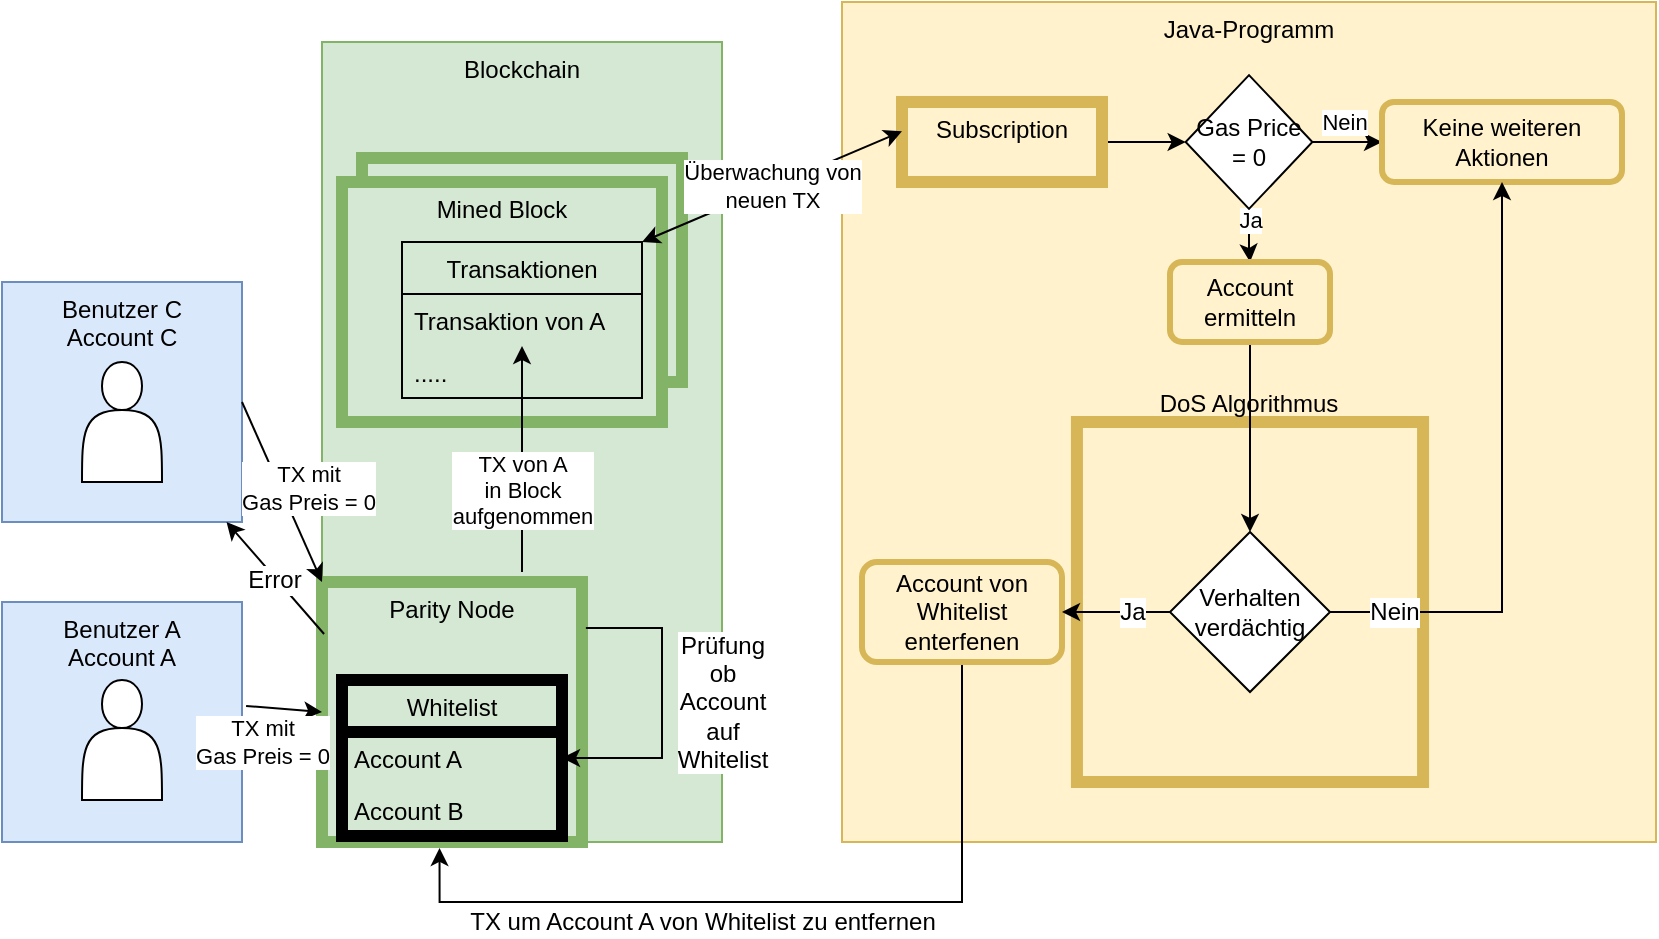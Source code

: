 <mxfile version="12.6.5" type="device"><diagram id="C5RBs43oDa-KdzZeNtuy" name="Page-1"><mxGraphModel dx="1017" dy="978" grid="1" gridSize="10" guides="1" tooltips="1" connect="1" arrows="1" fold="1" page="1" pageScale="1" pageWidth="827" pageHeight="1169" math="0" shadow="0"><root><mxCell id="WIyWlLk6GJQsqaUBKTNV-0"/><mxCell id="WIyWlLk6GJQsqaUBKTNV-1" parent="WIyWlLk6GJQsqaUBKTNV-0"/><mxCell id="ft69SRLJZ1m-SMPkeMI6-1" value="Blockchain" style="rounded=0;whiteSpace=wrap;html=1;fillColor=#d5e8d4;strokeColor=#82b366;verticalAlign=top;" parent="WIyWlLk6GJQsqaUBKTNV-1" vertex="1"><mxGeometry x="160" y="40" width="200" height="400" as="geometry"/></mxCell><mxCell id="ft69SRLJZ1m-SMPkeMI6-31" value="" style="rounded=0;whiteSpace=wrap;html=1;strokeWidth=6;labelPosition=center;verticalLabelPosition=middle;align=center;verticalAlign=top;fillColor=#d5e8d4;strokeColor=#82b366;" parent="WIyWlLk6GJQsqaUBKTNV-1" vertex="1"><mxGeometry x="180" y="98" width="160" height="112" as="geometry"/></mxCell><mxCell id="ft69SRLJZ1m-SMPkeMI6-0" value="Benutzer A&lt;br&gt;Account A" style="rounded=0;whiteSpace=wrap;html=1;fillColor=#dae8fc;strokeColor=#6c8ebf;verticalAlign=top;" parent="WIyWlLk6GJQsqaUBKTNV-1" vertex="1"><mxGeometry y="320" width="120" height="120" as="geometry"/></mxCell><mxCell id="ft69SRLJZ1m-SMPkeMI6-2" value="Java-Programm" style="rounded=0;whiteSpace=wrap;html=1;fillColor=#fff2cc;strokeColor=#d6b656;verticalAlign=top;" parent="WIyWlLk6GJQsqaUBKTNV-1" vertex="1"><mxGeometry x="420" y="20" width="407" height="420" as="geometry"/></mxCell><mxCell id="ft69SRLJZ1m-SMPkeMI6-7" value="" style="shape=actor;whiteSpace=wrap;html=1;" parent="WIyWlLk6GJQsqaUBKTNV-1" vertex="1"><mxGeometry x="40" y="359" width="40" height="60" as="geometry"/></mxCell><mxCell id="ft69SRLJZ1m-SMPkeMI6-8" value="Parity Node" style="whiteSpace=wrap;html=1;aspect=fixed;verticalAlign=top;fillColor=#d5e8d4;strokeColor=#82b366;strokeWidth=6;" parent="WIyWlLk6GJQsqaUBKTNV-1" vertex="1"><mxGeometry x="160" y="310" width="130" height="130" as="geometry"/></mxCell><mxCell id="ft69SRLJZ1m-SMPkeMI6-10" value="Whitelist" style="swimlane;fontStyle=0;childLayout=stackLayout;horizontal=1;startSize=26;fillColor=none;horizontalStack=0;resizeParent=1;resizeParentMax=0;resizeLast=0;collapsible=1;marginBottom=0;strokeWidth=6;" parent="WIyWlLk6GJQsqaUBKTNV-1" vertex="1"><mxGeometry x="170" y="359" width="110" height="78" as="geometry"/></mxCell><mxCell id="ft69SRLJZ1m-SMPkeMI6-11" value="Account A" style="text;strokeColor=none;fillColor=none;align=left;verticalAlign=top;spacingLeft=4;spacingRight=4;overflow=hidden;rotatable=0;points=[[0,0.5],[1,0.5]];portConstraint=eastwest;" parent="ft69SRLJZ1m-SMPkeMI6-10" vertex="1"><mxGeometry y="26" width="110" height="26" as="geometry"/></mxCell><mxCell id="ft69SRLJZ1m-SMPkeMI6-12" value="Account B" style="text;strokeColor=none;fillColor=none;align=left;verticalAlign=top;spacingLeft=4;spacingRight=4;overflow=hidden;rotatable=0;points=[[0,0.5],[1,0.5]];portConstraint=eastwest;" parent="ft69SRLJZ1m-SMPkeMI6-10" vertex="1"><mxGeometry y="52" width="110" height="26" as="geometry"/></mxCell><mxCell id="ft69SRLJZ1m-SMPkeMI6-14" value="Benutzer C&lt;br&gt;Account C" style="rounded=0;whiteSpace=wrap;html=1;fillColor=#dae8fc;strokeColor=#6c8ebf;verticalAlign=top;" parent="WIyWlLk6GJQsqaUBKTNV-1" vertex="1"><mxGeometry y="160" width="120" height="120" as="geometry"/></mxCell><mxCell id="ft69SRLJZ1m-SMPkeMI6-15" value="" style="shape=actor;whiteSpace=wrap;html=1;" parent="WIyWlLk6GJQsqaUBKTNV-1" vertex="1"><mxGeometry x="40" y="200" width="40" height="60" as="geometry"/></mxCell><mxCell id="ft69SRLJZ1m-SMPkeMI6-17" value="Mined Block" style="rounded=0;whiteSpace=wrap;html=1;strokeWidth=6;labelPosition=center;verticalLabelPosition=middle;align=center;verticalAlign=top;fillColor=#d5e8d4;strokeColor=#82b366;" parent="WIyWlLk6GJQsqaUBKTNV-1" vertex="1"><mxGeometry x="170" y="110" width="160" height="120" as="geometry"/></mxCell><mxCell id="ft69SRLJZ1m-SMPkeMI6-18" value="Transaktionen" style="swimlane;fontStyle=0;childLayout=stackLayout;horizontal=1;startSize=26;fillColor=none;horizontalStack=0;resizeParent=1;resizeParentMax=0;resizeLast=0;collapsible=1;marginBottom=0;strokeWidth=1;" parent="WIyWlLk6GJQsqaUBKTNV-1" vertex="1"><mxGeometry x="200" y="140" width="120" height="78" as="geometry"/></mxCell><mxCell id="ft69SRLJZ1m-SMPkeMI6-19" value="Transaktion von A" style="text;strokeColor=none;fillColor=none;align=left;verticalAlign=top;spacingLeft=4;spacingRight=4;overflow=hidden;rotatable=0;points=[[0,0.5],[1,0.5]];portConstraint=eastwest;" parent="ft69SRLJZ1m-SMPkeMI6-18" vertex="1"><mxGeometry y="26" width="120" height="26" as="geometry"/></mxCell><mxCell id="ft69SRLJZ1m-SMPkeMI6-20" value="....." style="text;strokeColor=none;fillColor=none;align=left;verticalAlign=top;spacingLeft=4;spacingRight=4;overflow=hidden;rotatable=0;points=[[0,0.5],[1,0.5]];portConstraint=eastwest;" parent="ft69SRLJZ1m-SMPkeMI6-18" vertex="1"><mxGeometry y="52" width="120" height="26" as="geometry"/></mxCell><mxCell id="ft69SRLJZ1m-SMPkeMI6-22" value="TX mit &lt;br&gt;Gas Preis = 0" style="endArrow=classic;html=1;exitX=1.017;exitY=0.433;exitDx=0;exitDy=0;entryX=0;entryY=0.5;entryDx=0;entryDy=0;exitPerimeter=0;" parent="WIyWlLk6GJQsqaUBKTNV-1" source="ft69SRLJZ1m-SMPkeMI6-0" target="ft69SRLJZ1m-SMPkeMI6-8" edge="1"><mxGeometry x="-0.488" y="-17" width="50" height="50" relative="1" as="geometry"><mxPoint x="40" y="510" as="sourcePoint"/><mxPoint x="90" y="460" as="targetPoint"/><mxPoint as="offset"/></mxGeometry></mxCell><mxCell id="ft69SRLJZ1m-SMPkeMI6-23" value="TX mit &lt;br&gt;Gas Preis = 0" style="endArrow=classic;html=1;exitX=1;exitY=0.5;exitDx=0;exitDy=0;entryX=0;entryY=0;entryDx=0;entryDy=0;" parent="WIyWlLk6GJQsqaUBKTNV-1" source="ft69SRLJZ1m-SMPkeMI6-14" target="ft69SRLJZ1m-SMPkeMI6-8" edge="1"><mxGeometry x="0.071" y="13" width="50" height="50" relative="1" as="geometry"><mxPoint x="40" y="510" as="sourcePoint"/><mxPoint x="90" y="460" as="targetPoint"/><mxPoint as="offset"/></mxGeometry></mxCell><mxCell id="ft69SRLJZ1m-SMPkeMI6-24" value="" style="endArrow=classic;html=1;exitX=1.015;exitY=0.177;exitDx=0;exitDy=0;exitPerimeter=0;entryX=1;entryY=0.5;entryDx=0;entryDy=0;strokeColor=#000000;rounded=0;" parent="WIyWlLk6GJQsqaUBKTNV-1" source="ft69SRLJZ1m-SMPkeMI6-8" target="ft69SRLJZ1m-SMPkeMI6-11" edge="1"><mxGeometry width="50" height="50" relative="1" as="geometry"><mxPoint x="-80" y="510" as="sourcePoint"/><mxPoint x="380" y="333" as="targetPoint"/><Array as="points"><mxPoint x="330" y="333"/><mxPoint x="330" y="398"/></Array></mxGeometry></mxCell><mxCell id="ft69SRLJZ1m-SMPkeMI6-25" value="Prüfung&lt;br&gt;ob&lt;br&gt;Account&lt;br&gt;auf&lt;br&gt;Whitelist" style="text;html=1;align=center;verticalAlign=middle;resizable=0;points=[];labelBackgroundColor=#ffffff;" parent="ft69SRLJZ1m-SMPkeMI6-24" vertex="1" connectable="0"><mxGeometry x="-0.557" y="-17" relative="1" as="geometry"><mxPoint x="34.25" y="20.0" as="offset"/></mxGeometry></mxCell><mxCell id="ft69SRLJZ1m-SMPkeMI6-26" value="" style="endArrow=classic;html=1;strokeColor=#000000;exitX=0.008;exitY=0.2;exitDx=0;exitDy=0;exitPerimeter=0;" parent="WIyWlLk6GJQsqaUBKTNV-1" source="ft69SRLJZ1m-SMPkeMI6-8" target="ft69SRLJZ1m-SMPkeMI6-14" edge="1"><mxGeometry width="50" height="50" relative="1" as="geometry"><mxPoint x="40" y="510" as="sourcePoint"/><mxPoint x="90" y="460" as="targetPoint"/></mxGeometry></mxCell><mxCell id="ft69SRLJZ1m-SMPkeMI6-27" value="Error" style="text;html=1;align=center;verticalAlign=middle;resizable=0;points=[];labelBackgroundColor=#ffffff;" parent="ft69SRLJZ1m-SMPkeMI6-26" vertex="1" connectable="0"><mxGeometry x="0.315" y="-3" relative="1" as="geometry"><mxPoint x="4.74" y="11.52" as="offset"/></mxGeometry></mxCell><mxCell id="ft69SRLJZ1m-SMPkeMI6-28" value="TX von A &lt;br&gt;in Block&lt;br&gt;aufgenommen" style="endArrow=classic;html=1;strokeColor=#000000;" parent="WIyWlLk6GJQsqaUBKTNV-1" target="ft69SRLJZ1m-SMPkeMI6-19" edge="1"><mxGeometry x="-0.268" width="50" height="50" relative="1" as="geometry"><mxPoint x="260" y="305" as="sourcePoint"/><mxPoint x="-30" y="460" as="targetPoint"/><mxPoint as="offset"/></mxGeometry></mxCell><mxCell id="ft69SRLJZ1m-SMPkeMI6-42" style="edgeStyle=orthogonalEdgeStyle;rounded=0;orthogonalLoop=1;jettySize=auto;html=1;exitX=1;exitY=0.5;exitDx=0;exitDy=0;entryX=0;entryY=0.5;entryDx=0;entryDy=0;strokeColor=#000000;" parent="WIyWlLk6GJQsqaUBKTNV-1" source="ft69SRLJZ1m-SMPkeMI6-29" target="ft69SRLJZ1m-SMPkeMI6-41" edge="1"><mxGeometry relative="1" as="geometry"/></mxCell><mxCell id="ft69SRLJZ1m-SMPkeMI6-29" value="Subscription" style="rounded=0;whiteSpace=wrap;html=1;strokeWidth=6;fillColor=#fff2cc;strokeColor=#d6b656;verticalAlign=top;" parent="WIyWlLk6GJQsqaUBKTNV-1" vertex="1"><mxGeometry x="450" y="69.99" width="100" height="40" as="geometry"/></mxCell><mxCell id="ft69SRLJZ1m-SMPkeMI6-34" value="Überwachung von&lt;br&gt;neuen TX" style="endArrow=classic;startArrow=classic;html=1;strokeColor=#000000;entryX=0;entryY=0.367;entryDx=0;entryDy=0;entryPerimeter=0;exitX=1;exitY=0;exitDx=0;exitDy=0;" parent="WIyWlLk6GJQsqaUBKTNV-1" source="ft69SRLJZ1m-SMPkeMI6-18" target="ft69SRLJZ1m-SMPkeMI6-29" edge="1"><mxGeometry width="50" height="50" relative="1" as="geometry"><mxPoint x="490" y="180" as="sourcePoint"/><mxPoint x="540" y="130" as="targetPoint"/></mxGeometry></mxCell><mxCell id="ft69SRLJZ1m-SMPkeMI6-39" value="DoS Algorithmus" style="rounded=0;whiteSpace=wrap;html=1;strokeWidth=6;fillColor=#fff2cc;strokeColor=#d6b656;verticalAlign=bottom;labelPosition=center;verticalLabelPosition=top;align=center;" parent="WIyWlLk6GJQsqaUBKTNV-1" vertex="1"><mxGeometry x="537.47" y="230" width="173.07" height="180" as="geometry"/></mxCell><mxCell id="ft69SRLJZ1m-SMPkeMI6-45" value="Nein" style="edgeStyle=orthogonalEdgeStyle;rounded=0;orthogonalLoop=1;jettySize=auto;html=1;exitX=1;exitY=0.5;exitDx=0;exitDy=0;strokeColor=#000000;" parent="WIyWlLk6GJQsqaUBKTNV-1" source="ft69SRLJZ1m-SMPkeMI6-41" target="ft69SRLJZ1m-SMPkeMI6-44" edge="1"><mxGeometry x="0.089" y="-10" relative="1" as="geometry"><mxPoint x="680" y="96" as="targetPoint"/><mxPoint as="offset"/></mxGeometry></mxCell><mxCell id="Du1gSsWHFn6ikBHrf-uM-1" value="Ja" style="edgeStyle=orthogonalEdgeStyle;rounded=0;orthogonalLoop=1;jettySize=auto;html=1;entryX=0.5;entryY=0;entryDx=0;entryDy=0;" edge="1" parent="WIyWlLk6GJQsqaUBKTNV-1" source="ft69SRLJZ1m-SMPkeMI6-41" target="ft69SRLJZ1m-SMPkeMI6-69"><mxGeometry x="0.517" y="13" relative="1" as="geometry"><mxPoint x="-13" y="-14" as="offset"/></mxGeometry></mxCell><mxCell id="ft69SRLJZ1m-SMPkeMI6-41" value="Gas Price = 0" style="rhombus;whiteSpace=wrap;html=1;strokeWidth=1;verticalAlign=middle;labelPosition=center;verticalLabelPosition=middle;align=center;" parent="WIyWlLk6GJQsqaUBKTNV-1" vertex="1"><mxGeometry x="591.82" y="56.56" width="63.37" height="66.88" as="geometry"/></mxCell><mxCell id="ft69SRLJZ1m-SMPkeMI6-44" value="Keine weiteren&lt;br&gt;Aktionen" style="rounded=1;whiteSpace=wrap;html=1;strokeWidth=3;fillColor=#fff2cc;strokeColor=#d6b656;" parent="WIyWlLk6GJQsqaUBKTNV-1" vertex="1"><mxGeometry x="690" y="69.99" width="120" height="40.01" as="geometry"/></mxCell><mxCell id="ft69SRLJZ1m-SMPkeMI6-67" style="edgeStyle=orthogonalEdgeStyle;rounded=0;orthogonalLoop=1;jettySize=auto;html=1;strokeColor=#000000;entryX=0.452;entryY=1.023;entryDx=0;entryDy=0;entryPerimeter=0;exitX=0.5;exitY=1;exitDx=0;exitDy=0;" parent="WIyWlLk6GJQsqaUBKTNV-1" source="ft69SRLJZ1m-SMPkeMI6-46" target="ft69SRLJZ1m-SMPkeMI6-8" edge="1"><mxGeometry relative="1" as="geometry"><mxPoint x="260" y="430" as="targetPoint"/><Array as="points"><mxPoint x="480" y="470"/><mxPoint x="219" y="470"/></Array></mxGeometry></mxCell><mxCell id="ft69SRLJZ1m-SMPkeMI6-82" value="TX um Account A von Whitelist zu entfernen" style="text;html=1;align=center;verticalAlign=middle;resizable=0;points=[];labelBackgroundColor=#ffffff;" parent="ft69SRLJZ1m-SMPkeMI6-67" vertex="1" connectable="0"><mxGeometry x="0.291" y="1" relative="1" as="geometry"><mxPoint x="13.33" y="9" as="offset"/></mxGeometry></mxCell><mxCell id="ft69SRLJZ1m-SMPkeMI6-46" value="Account von Whitelist enterfenen" style="rounded=1;whiteSpace=wrap;html=1;strokeWidth=3;fillColor=#fff2cc;strokeColor=#d6b656;" parent="WIyWlLk6GJQsqaUBKTNV-1" vertex="1"><mxGeometry x="430" y="300" width="100" height="50" as="geometry"/></mxCell><mxCell id="Du1gSsWHFn6ikBHrf-uM-2" style="edgeStyle=orthogonalEdgeStyle;rounded=0;orthogonalLoop=1;jettySize=auto;html=1;" edge="1" parent="WIyWlLk6GJQsqaUBKTNV-1" source="ft69SRLJZ1m-SMPkeMI6-69" target="Du1gSsWHFn6ikBHrf-uM-0"><mxGeometry relative="1" as="geometry"/></mxCell><mxCell id="ft69SRLJZ1m-SMPkeMI6-69" value="Account ermitteln" style="rounded=1;whiteSpace=wrap;html=1;strokeWidth=3;fillColor=#fff2cc;strokeColor=#d6b656;" parent="WIyWlLk6GJQsqaUBKTNV-1" vertex="1"><mxGeometry x="584" y="150" width="80" height="40" as="geometry"/></mxCell><mxCell id="Du1gSsWHFn6ikBHrf-uM-4" style="edgeStyle=orthogonalEdgeStyle;rounded=0;orthogonalLoop=1;jettySize=auto;html=1;exitX=0;exitY=0.5;exitDx=0;exitDy=0;entryX=1;entryY=0.5;entryDx=0;entryDy=0;" edge="1" parent="WIyWlLk6GJQsqaUBKTNV-1" source="Du1gSsWHFn6ikBHrf-uM-0" target="ft69SRLJZ1m-SMPkeMI6-46"><mxGeometry relative="1" as="geometry"/></mxCell><mxCell id="Du1gSsWHFn6ikBHrf-uM-5" value="Ja" style="text;html=1;align=center;verticalAlign=middle;resizable=0;points=[];labelBackgroundColor=#ffffff;" vertex="1" connectable="0" parent="Du1gSsWHFn6ikBHrf-uM-4"><mxGeometry x="-0.275" relative="1" as="geometry"><mxPoint as="offset"/></mxGeometry></mxCell><mxCell id="Du1gSsWHFn6ikBHrf-uM-0" value="Verhalten&lt;br&gt;verdächtig" style="rhombus;whiteSpace=wrap;html=1;" vertex="1" parent="WIyWlLk6GJQsqaUBKTNV-1"><mxGeometry x="584" y="285" width="80" height="80" as="geometry"/></mxCell><mxCell id="Du1gSsWHFn6ikBHrf-uM-7" value="" style="endArrow=classic;html=1;entryX=0.5;entryY=1;entryDx=0;entryDy=0;exitX=1;exitY=0.5;exitDx=0;exitDy=0;rounded=0;" edge="1" parent="WIyWlLk6GJQsqaUBKTNV-1" source="Du1gSsWHFn6ikBHrf-uM-0" target="ft69SRLJZ1m-SMPkeMI6-44"><mxGeometry width="50" height="50" relative="1" as="geometry"><mxPoint x="730" y="210" as="sourcePoint"/><mxPoint x="780" y="160" as="targetPoint"/><Array as="points"><mxPoint x="750" y="325"/></Array></mxGeometry></mxCell><mxCell id="Du1gSsWHFn6ikBHrf-uM-8" value="Nein" style="text;html=1;align=center;verticalAlign=middle;resizable=0;points=[];labelBackgroundColor=#ffffff;" vertex="1" connectable="0" parent="Du1gSsWHFn6ikBHrf-uM-7"><mxGeometry x="-0.79" relative="1" as="geometry"><mxPoint as="offset"/></mxGeometry></mxCell></root></mxGraphModel></diagram></mxfile>
